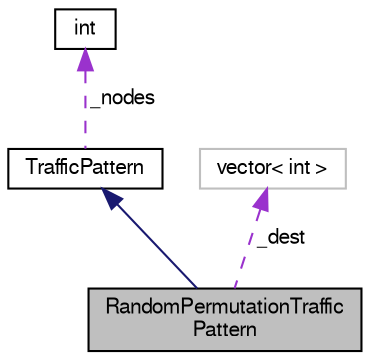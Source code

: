 digraph "RandomPermutationTrafficPattern"
{
  bgcolor="transparent";
  edge [fontname="FreeSans",fontsize="10",labelfontname="FreeSans",labelfontsize="10"];
  node [fontname="FreeSans",fontsize="10",shape=record];
  Node2 [label="RandomPermutationTraffic\lPattern",height=0.2,width=0.4,color="black", fillcolor="grey75", style="filled", fontcolor="black"];
  Node3 -> Node2 [dir="back",color="midnightblue",fontsize="10",style="solid",fontname="FreeSans"];
  Node3 [label="TrafficPattern",height=0.2,width=0.4,color="black",URL="$classTrafficPattern.html"];
  Node4 -> Node3 [dir="back",color="darkorchid3",fontsize="10",style="dashed",label=" _nodes" ,fontname="FreeSans"];
  Node4 [label="int",height=0.2,width=0.4,color="black",URL="$classint.html"];
  Node5 -> Node2 [dir="back",color="darkorchid3",fontsize="10",style="dashed",label=" _dest" ,fontname="FreeSans"];
  Node5 [label="vector\< int \>",height=0.2,width=0.4,color="grey75"];
}
